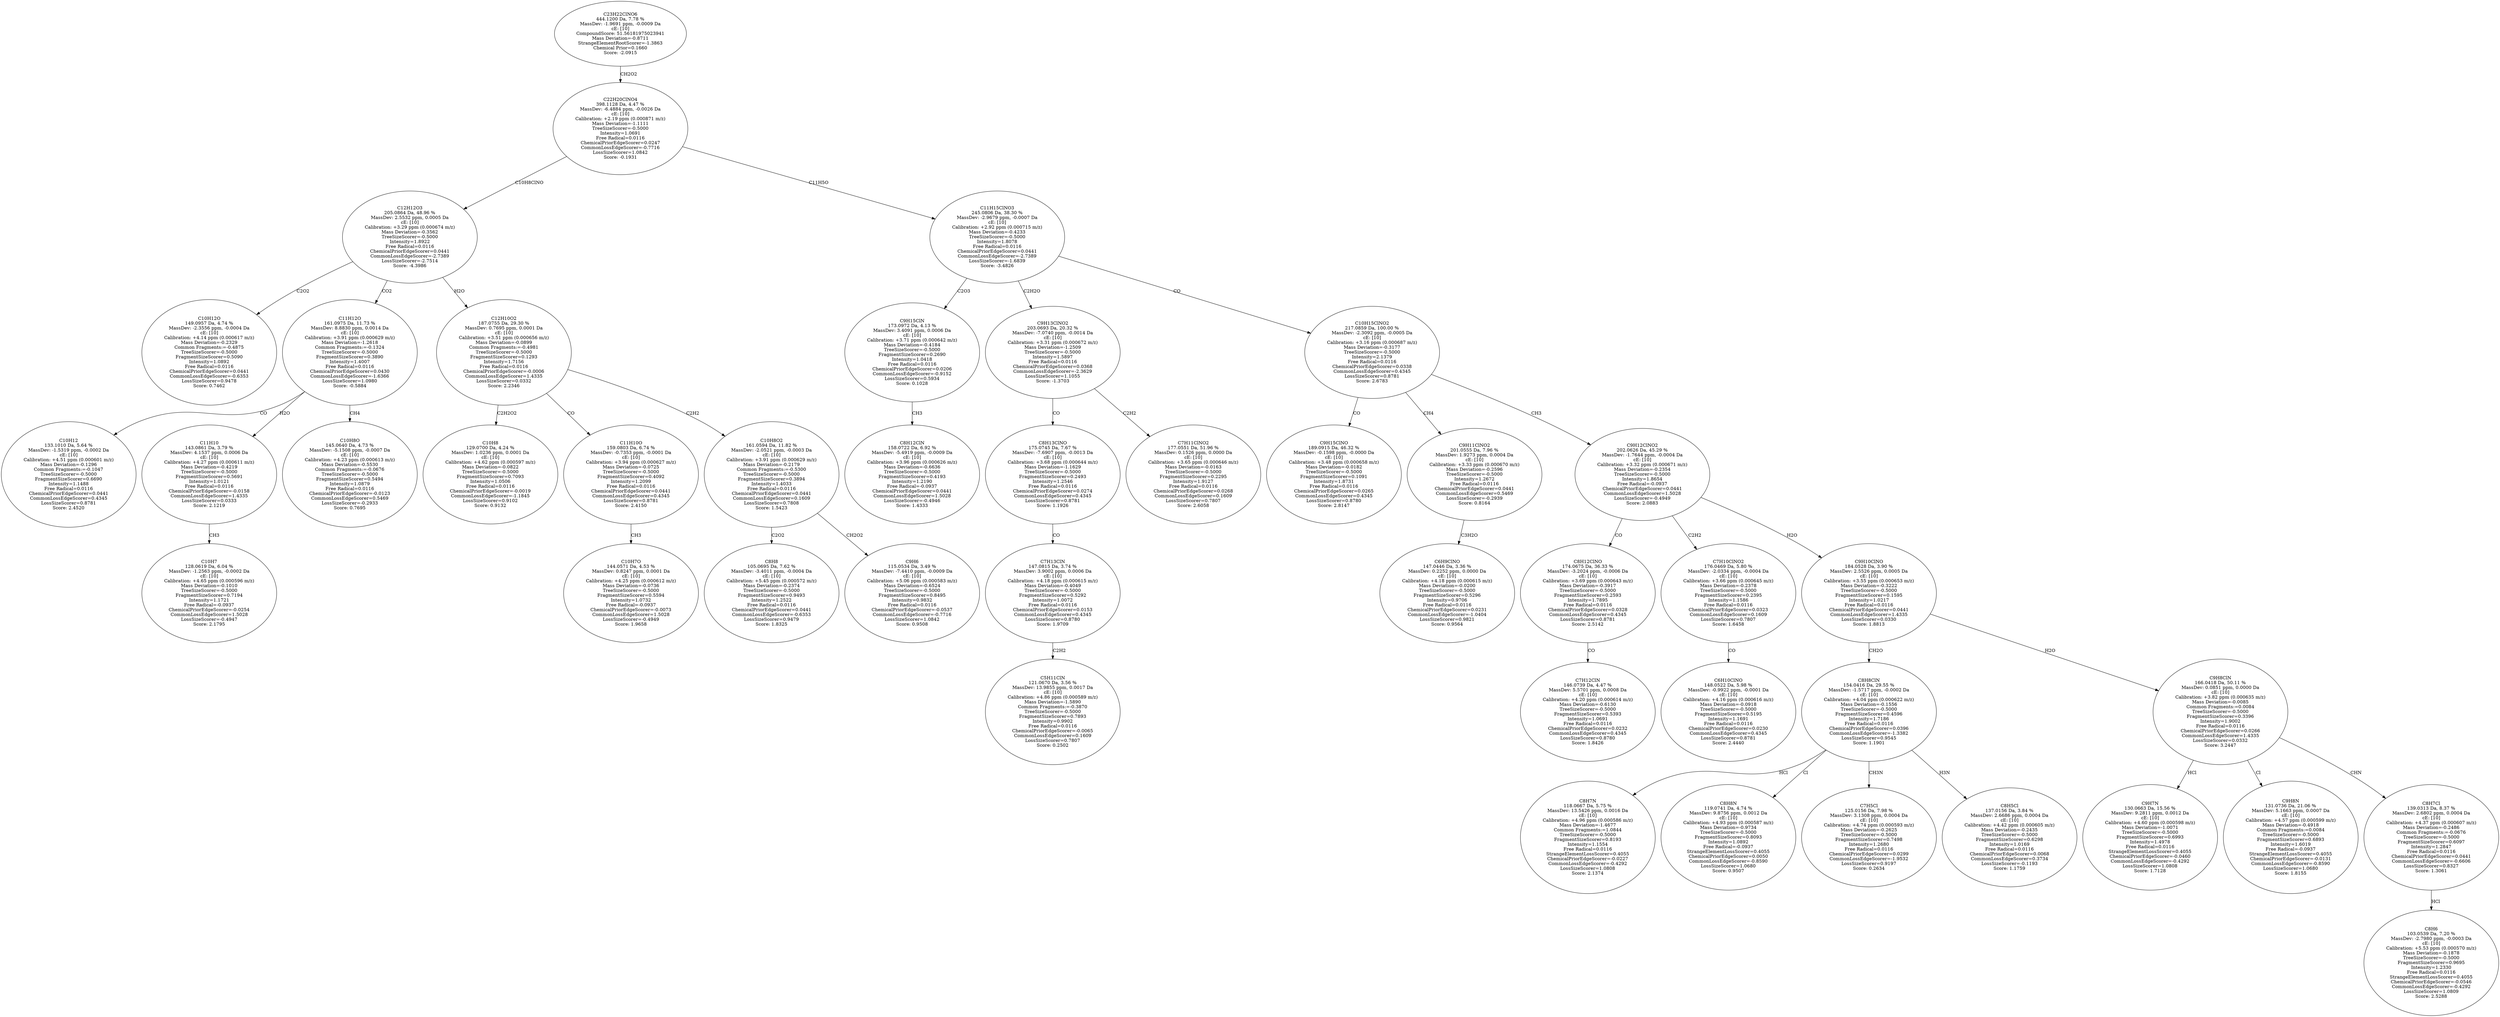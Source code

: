 strict digraph {
v1 [label="C10H12O\n149.0957 Da, 4.74 %\nMassDev: -2.3556 ppm, -0.0004 Da\ncE: [10]\nCalibration: +4.14 ppm (0.000617 m/z)\nMass Deviation=-0.2329\nCommon Fragments:=-0.4875\nTreeSizeScorer=-0.5000\nFragmentSizeScorer=0.5090\nIntensity=1.0892\nFree Radical=0.0116\nChemicalPriorEdgeScorer=0.0441\nCommonLossEdgeScorer=-0.6353\nLossSizeScorer=0.9478\nScore: 0.7462"];
v2 [label="C10H12\n133.1010 Da, 5.64 %\nMassDev: -1.5319 ppm, -0.0002 Da\ncE: [10]\nCalibration: +4.51 ppm (0.000601 m/z)\nMass Deviation=-0.1296\nCommon Fragments:=-0.1047\nTreeSizeScorer=-0.5000\nFragmentSizeScorer=0.6690\nIntensity=1.1488\nFree Radical=0.0116\nChemicalPriorEdgeScorer=0.0441\nCommonLossEdgeScorer=0.4345\nLossSizeScorer=0.8781\nScore: 2.4520"];
v3 [label="C10H7\n128.0619 Da, 6.04 %\nMassDev: -1.2563 ppm, -0.0002 Da\ncE: [10]\nCalibration: +4.65 ppm (0.000596 m/z)\nMass Deviation=-0.1010\nTreeSizeScorer=-0.5000\nFragmentSizeScorer=0.7194\nIntensity=1.1721\nFree Radical=-0.0937\nChemicalPriorEdgeScorer=-0.0254\nCommonLossEdgeScorer=1.5028\nLossSizeScorer=-0.4947\nScore: 2.1795"];
v4 [label="C11H10\n143.0861 Da, 3.79 %\nMassDev: 4.1537 ppm, 0.0006 Da\ncE: [10]\nCalibration: +4.27 ppm (0.000611 m/z)\nMass Deviation=-0.4219\nTreeSizeScorer=-0.5000\nFragmentSizeScorer=0.5691\nIntensity=1.0121\nFree Radical=0.0116\nChemicalPriorEdgeScorer=-0.0158\nCommonLossEdgeScorer=1.4335\nLossSizeScorer=0.0333\nScore: 2.1219"];
v5 [label="C10H8O\n145.0640 Da, 4.73 %\nMassDev: -5.1508 ppm, -0.0007 Da\ncE: [10]\nCalibration: +4.23 ppm (0.000613 m/z)\nMass Deviation=-0.5530\nCommon Fragments:=-0.0676\nTreeSizeScorer=-0.5000\nFragmentSizeScorer=0.5494\nIntensity=1.0879\nFree Radical=0.0116\nChemicalPriorEdgeScorer=-0.0123\nCommonLossEdgeScorer=0.5469\nLossSizeScorer=-0.2933\nScore: 0.7695"];
v6 [label="C11H12O\n161.0975 Da, 11.73 %\nMassDev: 8.8830 ppm, 0.0014 Da\ncE: [10]\nCalibration: +3.91 ppm (0.000629 m/z)\nMass Deviation=-1.2618\nCommon Fragments:=-0.1324\nTreeSizeScorer=-0.5000\nFragmentSizeScorer=0.3890\nIntensity=1.4007\nFree Radical=0.0116\nChemicalPriorEdgeScorer=0.0430\nCommonLossEdgeScorer=-1.6366\nLossSizeScorer=1.0980\nScore: -0.5884"];
v7 [label="C10H8\n129.0700 Da, 4.24 %\nMassDev: 1.0236 ppm, 0.0001 Da\ncE: [10]\nCalibration: +4.62 ppm (0.000597 m/z)\nMass Deviation=-0.0822\nTreeSizeScorer=-0.5000\nFragmentSizeScorer=0.7093\nIntensity=1.0506\nFree Radical=0.0116\nChemicalPriorEdgeScorer=-0.0019\nCommonLossEdgeScorer=-1.1845\nLossSizeScorer=0.9102\nScore: 0.9132"];
v8 [label="C10H7O\n144.0571 Da, 4.53 %\nMassDev: 0.8247 ppm, 0.0001 Da\ncE: [10]\nCalibration: +4.25 ppm (0.000612 m/z)\nMass Deviation=-0.0736\nTreeSizeScorer=-0.5000\nFragmentSizeScorer=0.5594\nIntensity=1.0732\nFree Radical=-0.0937\nChemicalPriorEdgeScorer=-0.0073\nCommonLossEdgeScorer=1.5028\nLossSizeScorer=-0.4949\nScore: 1.9658"];
v9 [label="C11H10O\n159.0803 Da, 6.74 %\nMassDev: -0.7353 ppm, -0.0001 Da\ncE: [10]\nCalibration: +3.94 ppm (0.000627 m/z)\nMass Deviation=-0.0725\nTreeSizeScorer=-0.5000\nFragmentSizeScorer=0.4092\nIntensity=1.2099\nFree Radical=0.0116\nChemicalPriorEdgeScorer=0.0441\nCommonLossEdgeScorer=0.4345\nLossSizeScorer=0.8781\nScore: 2.4150"];
v10 [label="C8H8\n105.0695 Da, 7.62 %\nMassDev: -3.4011 ppm, -0.0004 Da\ncE: [10]\nCalibration: +5.45 ppm (0.000572 m/z)\nMass Deviation=-0.2374\nTreeSizeScorer=-0.5000\nFragmentSizeScorer=0.9493\nIntensity=1.2522\nFree Radical=0.0116\nChemicalPriorEdgeScorer=0.0441\nCommonLossEdgeScorer=-0.6353\nLossSizeScorer=0.9479\nScore: 1.8325"];
v11 [label="C9H6\n115.0534 Da, 3.49 %\nMassDev: -7.4410 ppm, -0.0009 Da\ncE: [10]\nCalibration: +5.06 ppm (0.000583 m/z)\nMass Deviation=-0.6524\nTreeSizeScorer=-0.5000\nFragmentSizeScorer=0.8495\nIntensity=0.9832\nFree Radical=0.0116\nChemicalPriorEdgeScorer=-0.0537\nCommonLossEdgeScorer=-0.7716\nLossSizeScorer=1.0842\nScore: 0.9508"];
v12 [label="C10H8O2\n161.0594 Da, 11.82 %\nMassDev: -2.0521 ppm, -0.0003 Da\ncE: [10]\nCalibration: +3.91 ppm (0.000629 m/z)\nMass Deviation=-0.2179\nCommon Fragments:=-0.5300\nTreeSizeScorer=-0.5000\nFragmentSizeScorer=0.3894\nIntensity=1.4033\nFree Radical=0.0116\nChemicalPriorEdgeScorer=0.0441\nCommonLossEdgeScorer=0.1609\nLossSizeScorer=0.7808\nScore: 1.5423"];
v13 [label="C12H10O2\n187.0755 Da, 29.30 %\nMassDev: 0.7695 ppm, 0.0001 Da\ncE: [10]\nCalibration: +3.51 ppm (0.000656 m/z)\nMass Deviation=-0.0899\nCommon Fragments:=-0.4981\nTreeSizeScorer=-0.5000\nFragmentSizeScorer=0.1293\nIntensity=1.7156\nFree Radical=0.0116\nChemicalPriorEdgeScorer=-0.0006\nCommonLossEdgeScorer=1.4335\nLossSizeScorer=0.0332\nScore: 2.2346"];
v14 [label="C12H12O3\n205.0864 Da, 48.96 %\nMassDev: 2.5532 ppm, 0.0005 Da\ncE: [10]\nCalibration: +3.29 ppm (0.000674 m/z)\nMass Deviation=-0.3562\nTreeSizeScorer=-0.5000\nIntensity=1.8922\nFree Radical=0.0116\nChemicalPriorEdgeScorer=0.0441\nCommonLossEdgeScorer=-2.7389\nLossSizeScorer=-2.7514\nScore: -4.3986"];
v15 [label="C8H12ClN\n158.0722 Da, 6.92 %\nMassDev: -5.4919 ppm, -0.0009 Da\ncE: [10]\nCalibration: +3.96 ppm (0.000626 m/z)\nMass Deviation=-0.6636\nTreeSizeScorer=-0.5000\nFragmentSizeScorer=0.4193\nIntensity=1.2190\nFree Radical=-0.0937\nChemicalPriorEdgeScorer=0.0441\nCommonLossEdgeScorer=1.5028\nLossSizeScorer=-0.4946\nScore: 1.4333"];
v16 [label="C9H15ClN\n173.0972 Da, 4.13 %\nMassDev: 3.4091 ppm, 0.0006 Da\ncE: [10]\nCalibration: +3.71 ppm (0.000642 m/z)\nMass Deviation=-0.4184\nTreeSizeScorer=-0.5000\nFragmentSizeScorer=0.2690\nIntensity=1.0418\nFree Radical=0.0116\nChemicalPriorEdgeScorer=0.0206\nCommonLossEdgeScorer=-0.9152\nLossSizeScorer=0.5934\nScore: 0.1028"];
v17 [label="C5H11ClN\n121.0670 Da, 3.56 %\nMassDev: 13.9855 ppm, 0.0017 Da\ncE: [10]\nCalibration: +4.86 ppm (0.000589 m/z)\nMass Deviation=-1.5890\nCommon Fragments:=-0.3870\nTreeSizeScorer=-0.5000\nFragmentSizeScorer=0.7893\nIntensity=0.9902\nFree Radical=0.0116\nChemicalPriorEdgeScorer=-0.0065\nCommonLossEdgeScorer=0.1609\nLossSizeScorer=0.7807\nScore: 0.2502"];
v18 [label="C7H13ClN\n147.0815 Da, 3.74 %\nMassDev: 3.9002 ppm, 0.0006 Da\ncE: [10]\nCalibration: +4.18 ppm (0.000615 m/z)\nMass Deviation=-0.4049\nTreeSizeScorer=-0.5000\nFragmentSizeScorer=0.5292\nIntensity=1.0072\nFree Radical=0.0116\nChemicalPriorEdgeScorer=0.0153\nCommonLossEdgeScorer=0.4345\nLossSizeScorer=0.8780\nScore: 1.9709"];
v19 [label="C8H13ClNO\n175.0745 Da, 7.67 %\nMassDev: -7.6907 ppm, -0.0013 Da\ncE: [10]\nCalibration: +3.68 ppm (0.000644 m/z)\nMass Deviation=-1.1629\nTreeSizeScorer=-0.5000\nFragmentSizeScorer=0.2493\nIntensity=1.2546\nFree Radical=0.0116\nChemicalPriorEdgeScorer=0.0274\nCommonLossEdgeScorer=0.4345\nLossSizeScorer=0.8781\nScore: 1.1926"];
v20 [label="C7H11ClNO2\n177.0551 Da, 51.96 %\nMassDev: 0.1526 ppm, 0.0000 Da\ncE: [10]\nCalibration: +3.65 ppm (0.000646 m/z)\nMass Deviation=-0.0163\nTreeSizeScorer=-0.5000\nFragmentSizeScorer=0.2295\nIntensity=1.9127\nFree Radical=0.0116\nChemicalPriorEdgeScorer=0.0268\nCommonLossEdgeScorer=0.1609\nLossSizeScorer=0.7807\nScore: 2.6058"];
v21 [label="C9H13ClNO2\n203.0693 Da, 20.32 %\nMassDev: -7.0740 ppm, -0.0014 Da\ncE: [10]\nCalibration: +3.31 ppm (0.000672 m/z)\nMass Deviation=-1.2509\nTreeSizeScorer=-0.5000\nIntensity=1.5897\nFree Radical=0.0116\nChemicalPriorEdgeScorer=0.0368\nCommonLossEdgeScorer=-2.3629\nLossSizeScorer=1.1055\nScore: -1.3703"];
v22 [label="C9H15ClNO\n189.0915 Da, 46.32 %\nMassDev: -0.1598 ppm, -0.0000 Da\ncE: [10]\nCalibration: +3.48 ppm (0.000658 m/z)\nMass Deviation=-0.0182\nTreeSizeScorer=-0.5000\nFragmentSizeScorer=0.1091\nIntensity=1.8731\nFree Radical=0.0116\nChemicalPriorEdgeScorer=0.0265\nCommonLossEdgeScorer=0.4345\nLossSizeScorer=0.8780\nScore: 2.8147"];
v23 [label="C6H9ClNO\n147.0446 Da, 3.36 %\nMassDev: 0.2252 ppm, 0.0000 Da\ncE: [10]\nCalibration: +4.18 ppm (0.000615 m/z)\nMass Deviation=-0.0200\nTreeSizeScorer=-0.5000\nFragmentSizeScorer=0.5296\nIntensity=0.9706\nFree Radical=0.0116\nChemicalPriorEdgeScorer=0.0231\nCommonLossEdgeScorer=-1.0404\nLossSizeScorer=0.9821\nScore: 0.9564"];
v24 [label="C9H11ClNO2\n201.0555 Da, 7.96 %\nMassDev: 1.9273 ppm, 0.0004 Da\ncE: [10]\nCalibration: +3.33 ppm (0.000670 m/z)\nMass Deviation=-0.2596\nTreeSizeScorer=-0.5000\nIntensity=1.2672\nFree Radical=0.0116\nChemicalPriorEdgeScorer=0.0441\nCommonLossEdgeScorer=0.5469\nLossSizeScorer=-0.2939\nScore: 0.8164"];
v25 [label="C7H12ClN\n146.0739 Da, 4.47 %\nMassDev: 5.5701 ppm, 0.0008 Da\ncE: [10]\nCalibration: +4.20 ppm (0.000614 m/z)\nMass Deviation=-0.6130\nTreeSizeScorer=-0.5000\nFragmentSizeScorer=0.5393\nIntensity=1.0691\nFree Radical=0.0116\nChemicalPriorEdgeScorer=0.0232\nCommonLossEdgeScorer=0.4345\nLossSizeScorer=0.8780\nScore: 1.8426"];
v26 [label="C8H12ClNO\n174.0675 Da, 36.33 %\nMassDev: -3.2024 ppm, -0.0006 Da\ncE: [10]\nCalibration: +3.69 ppm (0.000643 m/z)\nMass Deviation=-0.3917\nTreeSizeScorer=-0.5000\nFragmentSizeScorer=0.2593\nIntensity=1.7895\nFree Radical=0.0116\nChemicalPriorEdgeScorer=0.0328\nCommonLossEdgeScorer=0.4345\nLossSizeScorer=0.8781\nScore: 2.5142"];
v27 [label="C6H10ClNO\n148.0522 Da, 5.98 %\nMassDev: -0.9922 ppm, -0.0001 Da\ncE: [10]\nCalibration: +4.16 ppm (0.000616 m/z)\nMass Deviation=-0.0918\nTreeSizeScorer=-0.5000\nFragmentSizeScorer=0.5195\nIntensity=1.1691\nFree Radical=0.0116\nChemicalPriorEdgeScorer=0.0230\nCommonLossEdgeScorer=0.4345\nLossSizeScorer=0.8781\nScore: 2.4440"];
v28 [label="C7H10ClNO2\n176.0469 Da, 5.80 %\nMassDev: -2.0334 ppm, -0.0004 Da\ncE: [10]\nCalibration: +3.66 ppm (0.000645 m/z)\nMass Deviation=-0.2378\nTreeSizeScorer=-0.5000\nFragmentSizeScorer=0.2395\nIntensity=1.1586\nFree Radical=0.0116\nChemicalPriorEdgeScorer=0.0323\nCommonLossEdgeScorer=0.1609\nLossSizeScorer=0.7807\nScore: 1.6458"];
v29 [label="C8H7N\n118.0667 Da, 5.75 %\nMassDev: 13.5426 ppm, 0.0016 Da\ncE: [10]\nCalibration: +4.96 ppm (0.000586 m/z)\nMass Deviation=-1.4677\nCommon Fragments:=1.0844\nTreeSizeScorer=-0.5000\nFragmentSizeScorer=0.8193\nIntensity=1.1554\nFree Radical=0.0116\nStrangeElementLossScorer=0.4055\nChemicalPriorEdgeScorer=-0.0227\nCommonLossEdgeScorer=-0.4292\nLossSizeScorer=1.0808\nScore: 2.1374"];
v30 [label="C8H8N\n119.0741 Da, 4.74 %\nMassDev: 9.8756 ppm, 0.0012 Da\ncE: [10]\nCalibration: +4.93 ppm (0.000587 m/z)\nMass Deviation=-0.9734\nTreeSizeScorer=-0.5000\nFragmentSizeScorer=0.8093\nIntensity=1.0892\nFree Radical=-0.0937\nStrangeElementLossScorer=0.4055\nChemicalPriorEdgeScorer=0.0050\nCommonLossEdgeScorer=-0.8590\nLossSizeScorer=1.0680\nScore: 0.9507"];
v31 [label="C7H5Cl\n125.0156 Da, 7.98 %\nMassDev: 3.1308 ppm, 0.0004 Da\ncE: [10]\nCalibration: +4.74 ppm (0.000593 m/z)\nMass Deviation=-0.2625\nTreeSizeScorer=-0.5000\nFragmentSizeScorer=0.7498\nIntensity=1.2680\nFree Radical=0.0116\nChemicalPriorEdgeScorer=0.0299\nCommonLossEdgeScorer=-1.9532\nLossSizeScorer=0.9197\nScore: 0.2634"];
v32 [label="C8H5Cl\n137.0156 Da, 3.84 %\nMassDev: 2.6686 ppm, 0.0004 Da\ncE: [10]\nCalibration: +4.42 ppm (0.000605 m/z)\nMass Deviation=-0.2435\nTreeSizeScorer=-0.5000\nFragmentSizeScorer=0.6298\nIntensity=1.0169\nFree Radical=0.0116\nChemicalPriorEdgeScorer=0.0068\nCommonLossEdgeScorer=0.3734\nLossSizeScorer=-0.1193\nScore: 1.1759"];
v33 [label="C8H8ClN\n154.0416 Da, 29.55 %\nMassDev: -1.5717 ppm, -0.0002 Da\ncE: [10]\nCalibration: +4.04 ppm (0.000622 m/z)\nMass Deviation=-0.1556\nTreeSizeScorer=-0.5000\nFragmentSizeScorer=0.4596\nIntensity=1.7186\nFree Radical=0.0116\nChemicalPriorEdgeScorer=0.0396\nCommonLossEdgeScorer=-1.3382\nLossSizeScorer=0.9545\nScore: 1.1901"];
v34 [label="C9H7N\n130.0663 Da, 15.56 %\nMassDev: 9.2811 ppm, 0.0012 Da\ncE: [10]\nCalibration: +4.60 ppm (0.000598 m/z)\nMass Deviation=-1.0071\nTreeSizeScorer=-0.5000\nFragmentSizeScorer=0.6993\nIntensity=1.4978\nFree Radical=0.0116\nStrangeElementLossScorer=0.4055\nChemicalPriorEdgeScorer=-0.0460\nCommonLossEdgeScorer=-0.4292\nLossSizeScorer=1.0808\nScore: 1.7128"];
v35 [label="C9H8N\n131.0736 Da, 21.06 %\nMassDev: 5.1663 ppm, 0.0007 Da\ncE: [10]\nCalibration: +4.57 ppm (0.000599 m/z)\nMass Deviation=-0.4918\nCommon Fragments:=0.0084\nTreeSizeScorer=-0.5000\nFragmentSizeScorer=0.6893\nIntensity=1.6019\nFree Radical=-0.0937\nStrangeElementLossScorer=0.4055\nChemicalPriorEdgeScorer=-0.0131\nCommonLossEdgeScorer=-0.8590\nLossSizeScorer=1.0680\nScore: 1.8155"];
v36 [label="C8H6\n103.0539 Da, 7.20 %\nMassDev: -2.7980 ppm, -0.0003 Da\ncE: [10]\nCalibration: +5.53 ppm (0.000570 m/z)\nMass Deviation=-0.1878\nTreeSizeScorer=-0.5000\nFragmentSizeScorer=0.9695\nIntensity=1.2330\nFree Radical=0.0116\nStrangeElementLossScorer=0.4055\nChemicalPriorEdgeScorer=-0.0546\nCommonLossEdgeScorer=-0.4292\nLossSizeScorer=1.0809\nScore: 2.5288"];
v37 [label="C8H7Cl\n139.0313 Da, 8.37 %\nMassDev: 2.6802 ppm, 0.0004 Da\ncE: [10]\nCalibration: +4.37 ppm (0.000607 m/z)\nMass Deviation=-0.2486\nCommon Fragments:=-0.0676\nTreeSizeScorer=-0.5000\nFragmentSizeScorer=0.6097\nIntensity=1.2847\nFree Radical=0.0116\nChemicalPriorEdgeScorer=0.0441\nCommonLossEdgeScorer=-0.6606\nLossSizeScorer=0.8327\nScore: 1.3061"];
v38 [label="C9H8ClN\n166.0418 Da, 50.11 %\nMassDev: 0.0851 ppm, 0.0000 Da\ncE: [10]\nCalibration: +3.82 ppm (0.000635 m/z)\nMass Deviation=-0.0085\nCommon Fragments:=0.0084\nTreeSizeScorer=-0.5000\nFragmentSizeScorer=0.3396\nIntensity=1.9002\nFree Radical=0.0116\nChemicalPriorEdgeScorer=0.0266\nCommonLossEdgeScorer=1.4335\nLossSizeScorer=0.0332\nScore: 3.2447"];
v39 [label="C9H10ClNO\n184.0528 Da, 3.90 %\nMassDev: 2.5526 ppm, 0.0005 Da\ncE: [10]\nCalibration: +3.55 ppm (0.000653 m/z)\nMass Deviation=-0.3222\nTreeSizeScorer=-0.5000\nFragmentSizeScorer=0.1595\nIntensity=1.0217\nFree Radical=0.0116\nChemicalPriorEdgeScorer=0.0441\nCommonLossEdgeScorer=1.4335\nLossSizeScorer=0.0330\nScore: 1.8813"];
v40 [label="C9H12ClNO2\n202.0626 Da, 45.29 %\nMassDev: -1.7644 ppm, -0.0004 Da\ncE: [10]\nCalibration: +3.32 ppm (0.000671 m/z)\nMass Deviation=-0.2354\nTreeSizeScorer=-0.5000\nIntensity=1.8654\nFree Radical=-0.0937\nChemicalPriorEdgeScorer=0.0441\nCommonLossEdgeScorer=1.5028\nLossSizeScorer=-0.4949\nScore: 2.0883"];
v41 [label="C10H15ClNO2\n217.0859 Da, 100.00 %\nMassDev: -2.3092 ppm, -0.0005 Da\ncE: [10]\nCalibration: +3.16 ppm (0.000687 m/z)\nMass Deviation=-0.3177\nTreeSizeScorer=-0.5000\nIntensity=2.1379\nFree Radical=0.0116\nChemicalPriorEdgeScorer=0.0338\nCommonLossEdgeScorer=0.4345\nLossSizeScorer=0.8781\nScore: 2.6783"];
v42 [label="C11H15ClNO3\n245.0806 Da, 38.30 %\nMassDev: -2.9679 ppm, -0.0007 Da\ncE: [10]\nCalibration: +2.92 ppm (0.000715 m/z)\nMass Deviation=-0.4233\nTreeSizeScorer=-0.5000\nIntensity=1.8078\nFree Radical=0.0116\nChemicalPriorEdgeScorer=0.0441\nCommonLossEdgeScorer=-2.7389\nLossSizeScorer=-1.6839\nScore: -3.4826"];
v43 [label="C22H20ClNO4\n398.1128 Da, 4.47 %\nMassDev: -6.4884 ppm, -0.0026 Da\ncE: [10]\nCalibration: +2.19 ppm (0.000871 m/z)\nMass Deviation=-1.1111\nTreeSizeScorer=-0.5000\nIntensity=1.0691\nFree Radical=0.0116\nChemicalPriorEdgeScorer=0.0247\nCommonLossEdgeScorer=-0.7716\nLossSizeScorer=1.0842\nScore: -0.1931"];
v44 [label="C23H22ClNO6\n444.1200 Da, 7.78 %\nMassDev: -1.9691 ppm, -0.0009 Da\ncE: [10]\nCompoundScore: 51.56181975023941\nMass Deviation=-0.8711\nStrangeElementRootScorer=-1.3863\nChemical Prior=0.1660\nScore: -2.0915"];
v14 -> v1 [label="C2O2"];
v6 -> v2 [label="CO"];
v4 -> v3 [label="CH3"];
v6 -> v4 [label="H2O"];
v6 -> v5 [label="CH4"];
v14 -> v6 [label="CO2"];
v13 -> v7 [label="C2H2O2"];
v9 -> v8 [label="CH3"];
v13 -> v9 [label="CO"];
v12 -> v10 [label="C2O2"];
v12 -> v11 [label="CH2O2"];
v13 -> v12 [label="C2H2"];
v14 -> v13 [label="H2O"];
v43 -> v14 [label="C10H8ClNO"];
v16 -> v15 [label="CH3"];
v42 -> v16 [label="C2O3"];
v18 -> v17 [label="C2H2"];
v19 -> v18 [label="CO"];
v21 -> v19 [label="CO"];
v21 -> v20 [label="C2H2"];
v42 -> v21 [label="C2H2O"];
v41 -> v22 [label="CO"];
v24 -> v23 [label="C3H2O"];
v41 -> v24 [label="CH4"];
v26 -> v25 [label="CO"];
v40 -> v26 [label="CO"];
v28 -> v27 [label="CO"];
v40 -> v28 [label="C2H2"];
v33 -> v29 [label="HCl"];
v33 -> v30 [label="Cl"];
v33 -> v31 [label="CH3N"];
v33 -> v32 [label="H3N"];
v39 -> v33 [label="CH2O"];
v38 -> v34 [label="HCl"];
v38 -> v35 [label="Cl"];
v37 -> v36 [label="HCl"];
v38 -> v37 [label="CHN"];
v39 -> v38 [label="H2O"];
v40 -> v39 [label="H2O"];
v41 -> v40 [label="CH3"];
v42 -> v41 [label="CO"];
v43 -> v42 [label="C11H5O"];
v44 -> v43 [label="CH2O2"];
}